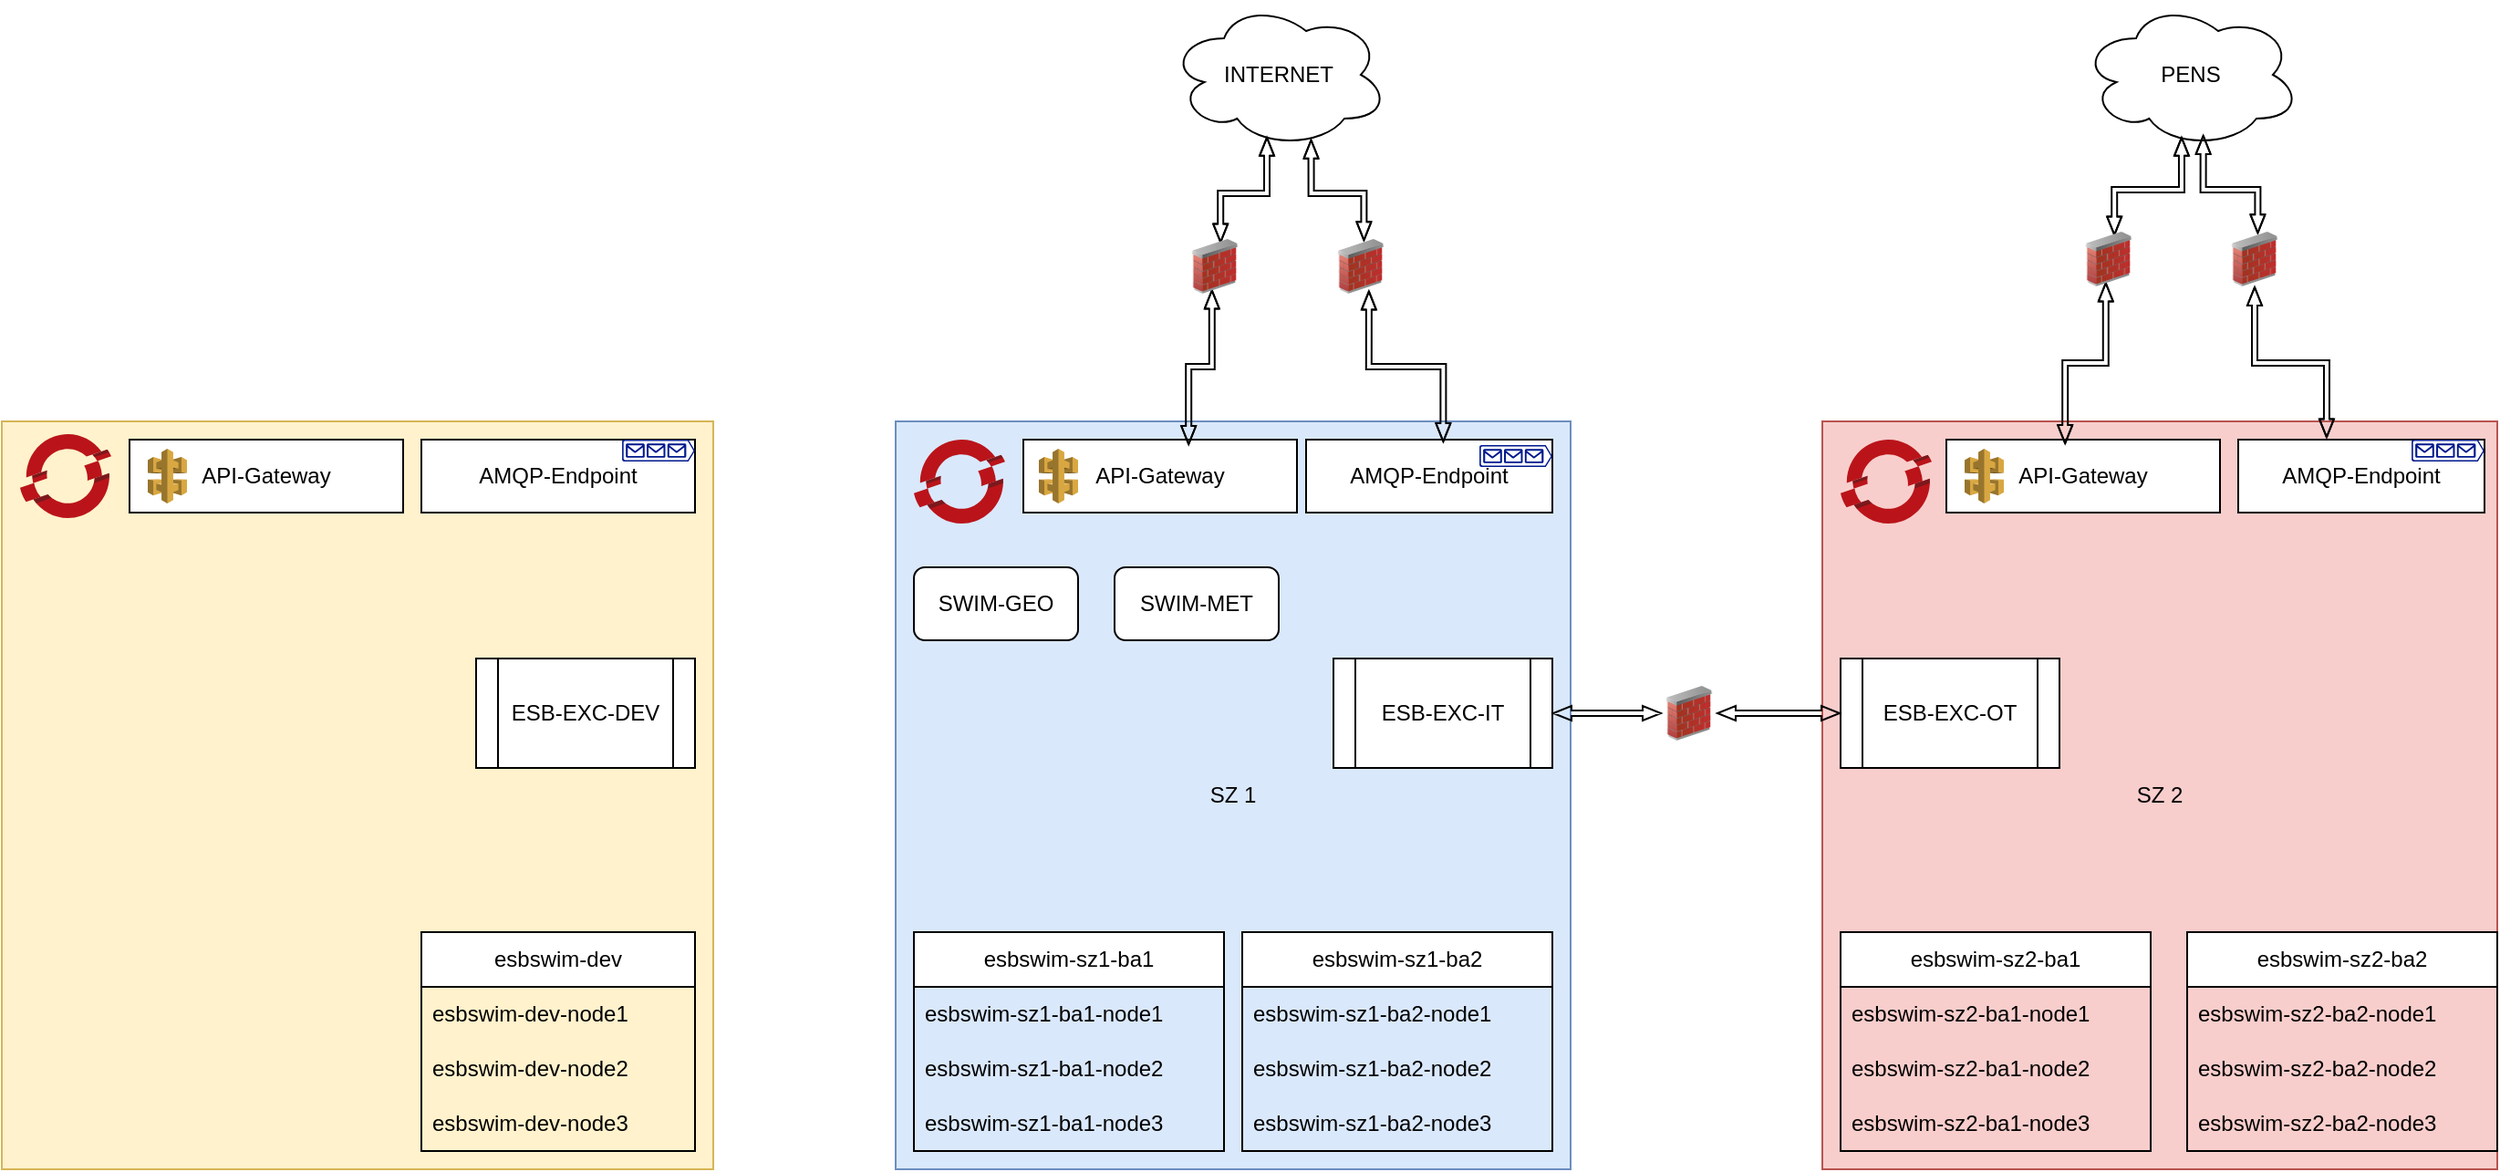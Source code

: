 <mxfile version="24.7.17">
  <diagram name="Page-1" id="FNupXKHGurG4gmG0nF9r">
    <mxGraphModel dx="2887" dy="1863" grid="1" gridSize="10" guides="1" tooltips="1" connect="1" arrows="1" fold="1" page="1" pageScale="1" pageWidth="850" pageHeight="1100" math="0" shadow="0">
      <root>
        <mxCell id="0" />
        <mxCell id="1" parent="0" />
        <mxCell id="O3PTXH11fTzjpiajHuYh-46" value="" style="group" vertex="1" connectable="0" parent="1">
          <mxGeometry x="200" y="-230" width="370" height="410" as="geometry" />
        </mxCell>
        <mxCell id="O3PTXH11fTzjpiajHuYh-37" value="SZ 1" style="rounded=0;whiteSpace=wrap;html=1;fillColor=#dae8fc;strokeColor=#6c8ebf;" vertex="1" parent="O3PTXH11fTzjpiajHuYh-46">
          <mxGeometry width="370" height="410" as="geometry" />
        </mxCell>
        <mxCell id="O3PTXH11fTzjpiajHuYh-9" value="&lt;div&gt;esbswim-sz1-ba1&lt;/div&gt;" style="swimlane;fontStyle=0;childLayout=stackLayout;horizontal=1;startSize=30;horizontalStack=0;resizeParent=1;resizeParentMax=0;resizeLast=0;collapsible=1;marginBottom=0;whiteSpace=wrap;html=1;" vertex="1" parent="O3PTXH11fTzjpiajHuYh-46">
          <mxGeometry x="10" y="280" width="170" height="120" as="geometry" />
        </mxCell>
        <mxCell id="O3PTXH11fTzjpiajHuYh-10" value="&lt;div&gt;&lt;div&gt;esbswim-sz1-ba1-node1&lt;/div&gt;&lt;/div&gt;" style="text;strokeColor=none;fillColor=none;align=left;verticalAlign=middle;spacingLeft=4;spacingRight=4;overflow=hidden;points=[[0,0.5],[1,0.5]];portConstraint=eastwest;rotatable=0;whiteSpace=wrap;html=1;" vertex="1" parent="O3PTXH11fTzjpiajHuYh-9">
          <mxGeometry y="30" width="170" height="30" as="geometry" />
        </mxCell>
        <mxCell id="O3PTXH11fTzjpiajHuYh-11" value="&lt;div&gt;esbswim-sz1-ba1-node2&lt;/div&gt;" style="text;strokeColor=none;fillColor=none;align=left;verticalAlign=middle;spacingLeft=4;spacingRight=4;overflow=hidden;points=[[0,0.5],[1,0.5]];portConstraint=eastwest;rotatable=0;whiteSpace=wrap;html=1;" vertex="1" parent="O3PTXH11fTzjpiajHuYh-9">
          <mxGeometry y="60" width="170" height="30" as="geometry" />
        </mxCell>
        <mxCell id="O3PTXH11fTzjpiajHuYh-12" value="&lt;div&gt;esbswim-sz1-ba1-node3&lt;/div&gt;" style="text;strokeColor=none;fillColor=none;align=left;verticalAlign=middle;spacingLeft=4;spacingRight=4;overflow=hidden;points=[[0,0.5],[1,0.5]];portConstraint=eastwest;rotatable=0;whiteSpace=wrap;html=1;" vertex="1" parent="O3PTXH11fTzjpiajHuYh-9">
          <mxGeometry y="90" width="170" height="30" as="geometry" />
        </mxCell>
        <mxCell id="O3PTXH11fTzjpiajHuYh-17" value="&lt;div&gt;esbswim-sz1-ba2&lt;/div&gt;" style="swimlane;fontStyle=0;childLayout=stackLayout;horizontal=1;startSize=30;horizontalStack=0;resizeParent=1;resizeParentMax=0;resizeLast=0;collapsible=1;marginBottom=0;whiteSpace=wrap;html=1;" vertex="1" parent="O3PTXH11fTzjpiajHuYh-46">
          <mxGeometry x="190" y="280" width="170" height="120" as="geometry" />
        </mxCell>
        <mxCell id="O3PTXH11fTzjpiajHuYh-18" value="&lt;div&gt;&lt;div&gt;esbswim-sz1-ba2-node1&lt;/div&gt;&lt;/div&gt;" style="text;strokeColor=none;fillColor=none;align=left;verticalAlign=middle;spacingLeft=4;spacingRight=4;overflow=hidden;points=[[0,0.5],[1,0.5]];portConstraint=eastwest;rotatable=0;whiteSpace=wrap;html=1;" vertex="1" parent="O3PTXH11fTzjpiajHuYh-17">
          <mxGeometry y="30" width="170" height="30" as="geometry" />
        </mxCell>
        <mxCell id="O3PTXH11fTzjpiajHuYh-19" value="&lt;div&gt;esbswim-sz1-ba2-node2&lt;/div&gt;" style="text;strokeColor=none;fillColor=none;align=left;verticalAlign=middle;spacingLeft=4;spacingRight=4;overflow=hidden;points=[[0,0.5],[1,0.5]];portConstraint=eastwest;rotatable=0;whiteSpace=wrap;html=1;" vertex="1" parent="O3PTXH11fTzjpiajHuYh-17">
          <mxGeometry y="60" width="170" height="30" as="geometry" />
        </mxCell>
        <mxCell id="O3PTXH11fTzjpiajHuYh-20" value="&lt;div&gt;esbswim-sz1-ba2-node3&lt;/div&gt;" style="text;strokeColor=none;fillColor=none;align=left;verticalAlign=middle;spacingLeft=4;spacingRight=4;overflow=hidden;points=[[0,0.5],[1,0.5]];portConstraint=eastwest;rotatable=0;whiteSpace=wrap;html=1;" vertex="1" parent="O3PTXH11fTzjpiajHuYh-17">
          <mxGeometry y="90" width="170" height="30" as="geometry" />
        </mxCell>
        <mxCell id="O3PTXH11fTzjpiajHuYh-34" value="" style="image;sketch=0;aspect=fixed;html=1;points=[];align=center;fontSize=12;image=img/lib/mscae/OpenShift.svg;" vertex="1" parent="O3PTXH11fTzjpiajHuYh-46">
          <mxGeometry x="10" y="10" width="50" height="46" as="geometry" />
        </mxCell>
        <mxCell id="O3PTXH11fTzjpiajHuYh-39" value="SWIM-GEO" style="rounded=1;whiteSpace=wrap;html=1;" vertex="1" parent="O3PTXH11fTzjpiajHuYh-46">
          <mxGeometry x="10" y="80" width="90" height="40" as="geometry" />
        </mxCell>
        <mxCell id="O3PTXH11fTzjpiajHuYh-40" value="SWIM-MET" style="rounded=1;whiteSpace=wrap;html=1;" vertex="1" parent="O3PTXH11fTzjpiajHuYh-46">
          <mxGeometry x="120" y="80" width="90" height="40" as="geometry" />
        </mxCell>
        <mxCell id="O3PTXH11fTzjpiajHuYh-42" value="&lt;div&gt;ESB-EXC-IT&lt;/div&gt;" style="shape=process;whiteSpace=wrap;html=1;backgroundOutline=1;" vertex="1" parent="O3PTXH11fTzjpiajHuYh-46">
          <mxGeometry x="240" y="130" width="120" height="60" as="geometry" />
        </mxCell>
        <mxCell id="O3PTXH11fTzjpiajHuYh-65" value="&lt;div&gt;API-Gateway&lt;/div&gt;" style="rounded=0;whiteSpace=wrap;html=1;" vertex="1" parent="O3PTXH11fTzjpiajHuYh-46">
          <mxGeometry x="70" y="10" width="150" height="40" as="geometry" />
        </mxCell>
        <mxCell id="O3PTXH11fTzjpiajHuYh-67" value="AMQP-Endpoint" style="rounded=0;whiteSpace=wrap;html=1;" vertex="1" parent="O3PTXH11fTzjpiajHuYh-46">
          <mxGeometry x="225" y="10" width="135" height="40" as="geometry" />
        </mxCell>
        <mxCell id="O3PTXH11fTzjpiajHuYh-68" value="" style="sketch=0;aspect=fixed;pointerEvents=1;shadow=0;dashed=0;html=1;strokeColor=none;labelPosition=center;verticalLabelPosition=bottom;verticalAlign=top;align=center;fillColor=#00188D;shape=mxgraph.azure.queue_generic" vertex="1" parent="O3PTXH11fTzjpiajHuYh-46">
          <mxGeometry x="320" y="13" width="40" height="12" as="geometry" />
        </mxCell>
        <mxCell id="O3PTXH11fTzjpiajHuYh-47" value="" style="group" vertex="1" connectable="0" parent="1">
          <mxGeometry x="708" y="-230" width="370" height="410" as="geometry" />
        </mxCell>
        <mxCell id="O3PTXH11fTzjpiajHuYh-38" value="&lt;div&gt;SZ 2&lt;/div&gt;" style="rounded=0;whiteSpace=wrap;html=1;fillColor=#f8cecc;strokeColor=#b85450;" vertex="1" parent="O3PTXH11fTzjpiajHuYh-47">
          <mxGeometry width="370" height="410" as="geometry" />
        </mxCell>
        <mxCell id="O3PTXH11fTzjpiajHuYh-21" value="&lt;div&gt;esbswim-sz2-ba1&lt;/div&gt;" style="swimlane;fontStyle=0;childLayout=stackLayout;horizontal=1;startSize=30;horizontalStack=0;resizeParent=1;resizeParentMax=0;resizeLast=0;collapsible=1;marginBottom=0;whiteSpace=wrap;html=1;" vertex="1" parent="O3PTXH11fTzjpiajHuYh-47">
          <mxGeometry x="10" y="280" width="170" height="120" as="geometry" />
        </mxCell>
        <mxCell id="O3PTXH11fTzjpiajHuYh-22" value="&lt;div&gt;&lt;div&gt;esbswim-sz2-ba1-node1&lt;/div&gt;&lt;/div&gt;" style="text;strokeColor=none;fillColor=none;align=left;verticalAlign=middle;spacingLeft=4;spacingRight=4;overflow=hidden;points=[[0,0.5],[1,0.5]];portConstraint=eastwest;rotatable=0;whiteSpace=wrap;html=1;" vertex="1" parent="O3PTXH11fTzjpiajHuYh-21">
          <mxGeometry y="30" width="170" height="30" as="geometry" />
        </mxCell>
        <mxCell id="O3PTXH11fTzjpiajHuYh-23" value="&lt;div&gt;esbswim-sz2-ba1-node2&lt;/div&gt;" style="text;strokeColor=none;fillColor=none;align=left;verticalAlign=middle;spacingLeft=4;spacingRight=4;overflow=hidden;points=[[0,0.5],[1,0.5]];portConstraint=eastwest;rotatable=0;whiteSpace=wrap;html=1;" vertex="1" parent="O3PTXH11fTzjpiajHuYh-21">
          <mxGeometry y="60" width="170" height="30" as="geometry" />
        </mxCell>
        <mxCell id="O3PTXH11fTzjpiajHuYh-24" value="&lt;div&gt;esbswim-sz2-ba1-node3&lt;/div&gt;" style="text;strokeColor=none;fillColor=none;align=left;verticalAlign=middle;spacingLeft=4;spacingRight=4;overflow=hidden;points=[[0,0.5],[1,0.5]];portConstraint=eastwest;rotatable=0;whiteSpace=wrap;html=1;" vertex="1" parent="O3PTXH11fTzjpiajHuYh-21">
          <mxGeometry y="90" width="170" height="30" as="geometry" />
        </mxCell>
        <mxCell id="O3PTXH11fTzjpiajHuYh-25" value="&lt;div&gt;esbswim-sz2-ba2&lt;/div&gt;" style="swimlane;fontStyle=0;childLayout=stackLayout;horizontal=1;startSize=30;horizontalStack=0;resizeParent=1;resizeParentMax=0;resizeLast=0;collapsible=1;marginBottom=0;whiteSpace=wrap;html=1;" vertex="1" parent="O3PTXH11fTzjpiajHuYh-47">
          <mxGeometry x="200" y="280" width="170" height="120" as="geometry" />
        </mxCell>
        <mxCell id="O3PTXH11fTzjpiajHuYh-26" value="&lt;div&gt;&lt;div&gt;esbswim-sz2-ba2-node1&lt;/div&gt;&lt;/div&gt;" style="text;strokeColor=none;fillColor=none;align=left;verticalAlign=middle;spacingLeft=4;spacingRight=4;overflow=hidden;points=[[0,0.5],[1,0.5]];portConstraint=eastwest;rotatable=0;whiteSpace=wrap;html=1;" vertex="1" parent="O3PTXH11fTzjpiajHuYh-25">
          <mxGeometry y="30" width="170" height="30" as="geometry" />
        </mxCell>
        <mxCell id="O3PTXH11fTzjpiajHuYh-27" value="&lt;div&gt;esbswim-sz2-ba2-node2&lt;/div&gt;" style="text;strokeColor=none;fillColor=none;align=left;verticalAlign=middle;spacingLeft=4;spacingRight=4;overflow=hidden;points=[[0,0.5],[1,0.5]];portConstraint=eastwest;rotatable=0;whiteSpace=wrap;html=1;" vertex="1" parent="O3PTXH11fTzjpiajHuYh-25">
          <mxGeometry y="60" width="170" height="30" as="geometry" />
        </mxCell>
        <mxCell id="O3PTXH11fTzjpiajHuYh-28" value="&lt;div&gt;esbswim-sz2-ba2-node3&lt;/div&gt;" style="text;strokeColor=none;fillColor=none;align=left;verticalAlign=middle;spacingLeft=4;spacingRight=4;overflow=hidden;points=[[0,0.5],[1,0.5]];portConstraint=eastwest;rotatable=0;whiteSpace=wrap;html=1;" vertex="1" parent="O3PTXH11fTzjpiajHuYh-25">
          <mxGeometry y="90" width="170" height="30" as="geometry" />
        </mxCell>
        <mxCell id="O3PTXH11fTzjpiajHuYh-35" value="" style="image;sketch=0;aspect=fixed;html=1;points=[];align=center;fontSize=12;image=img/lib/mscae/OpenShift.svg;" vertex="1" parent="O3PTXH11fTzjpiajHuYh-47">
          <mxGeometry x="10" y="10" width="50" height="46" as="geometry" />
        </mxCell>
        <mxCell id="O3PTXH11fTzjpiajHuYh-43" value="&lt;div&gt;ESB-EXC-OT&lt;/div&gt;" style="shape=process;whiteSpace=wrap;html=1;backgroundOutline=1;" vertex="1" parent="O3PTXH11fTzjpiajHuYh-47">
          <mxGeometry x="10" y="130" width="120" height="60" as="geometry" />
        </mxCell>
        <mxCell id="O3PTXH11fTzjpiajHuYh-71" value="AMQP-Endpoint" style="rounded=0;whiteSpace=wrap;html=1;" vertex="1" parent="O3PTXH11fTzjpiajHuYh-47">
          <mxGeometry x="228" y="10" width="135" height="40" as="geometry" />
        </mxCell>
        <mxCell id="O3PTXH11fTzjpiajHuYh-74" value="" style="group" vertex="1" connectable="0" parent="O3PTXH11fTzjpiajHuYh-47">
          <mxGeometry x="68" y="10" width="150" height="40" as="geometry" />
        </mxCell>
        <mxCell id="O3PTXH11fTzjpiajHuYh-70" value="&lt;div&gt;API-Gateway&lt;/div&gt;" style="rounded=0;whiteSpace=wrap;html=1;" vertex="1" parent="O3PTXH11fTzjpiajHuYh-74">
          <mxGeometry width="150" height="40" as="geometry" />
        </mxCell>
        <mxCell id="O3PTXH11fTzjpiajHuYh-73" value="" style="outlineConnect=0;dashed=0;verticalLabelPosition=bottom;verticalAlign=top;align=center;html=1;shape=mxgraph.aws3.api_gateway;fillColor=#D9A741;gradientColor=none;" vertex="1" parent="O3PTXH11fTzjpiajHuYh-74">
          <mxGeometry x="10" y="5" width="21.5" height="30" as="geometry" />
        </mxCell>
        <mxCell id="O3PTXH11fTzjpiajHuYh-92" value="" style="sketch=0;aspect=fixed;pointerEvents=1;shadow=0;dashed=0;html=1;strokeColor=none;labelPosition=center;verticalLabelPosition=bottom;verticalAlign=top;align=center;fillColor=#00188D;shape=mxgraph.azure.queue_generic" vertex="1" parent="O3PTXH11fTzjpiajHuYh-47">
          <mxGeometry x="323" y="10" width="40" height="12" as="geometry" />
        </mxCell>
        <mxCell id="O3PTXH11fTzjpiajHuYh-45" value="" style="shape=flexArrow;endArrow=classic;startArrow=classic;html=1;rounded=0;exitX=1;exitY=0.5;exitDx=0;exitDy=0;entryX=0;entryY=0.5;entryDx=0;entryDy=0;startSize=3;endSize=3;arcSize=15;width=3;startWidth=4;endWidth=4;" edge="1" parent="1" source="O3PTXH11fTzjpiajHuYh-96" target="O3PTXH11fTzjpiajHuYh-43">
          <mxGeometry width="100" height="100" relative="1" as="geometry">
            <mxPoint x="560" y="10" as="sourcePoint" />
            <mxPoint x="660" y="-90" as="targetPoint" />
          </mxGeometry>
        </mxCell>
        <mxCell id="O3PTXH11fTzjpiajHuYh-72" value="" style="outlineConnect=0;dashed=0;verticalLabelPosition=bottom;verticalAlign=top;align=center;html=1;shape=mxgraph.aws3.api_gateway;fillColor=#D9A741;gradientColor=none;" vertex="1" parent="1">
          <mxGeometry x="278.5" y="-215" width="21.5" height="30" as="geometry" />
        </mxCell>
        <mxCell id="O3PTXH11fTzjpiajHuYh-93" value="INTERNET" style="ellipse;shape=cloud;whiteSpace=wrap;html=1;" vertex="1" parent="1">
          <mxGeometry x="350" y="-460" width="120" height="80" as="geometry" />
        </mxCell>
        <mxCell id="O3PTXH11fTzjpiajHuYh-94" value="PENS" style="ellipse;shape=cloud;whiteSpace=wrap;html=1;" vertex="1" parent="1">
          <mxGeometry x="850" y="-460" width="120" height="80" as="geometry" />
        </mxCell>
        <mxCell id="O3PTXH11fTzjpiajHuYh-97" value="" style="shape=flexArrow;endArrow=classic;startArrow=classic;html=1;rounded=0;exitX=1;exitY=0.5;exitDx=0;exitDy=0;entryX=0;entryY=0.5;entryDx=0;entryDy=0;startSize=3;endSize=3;arcSize=15;width=3;startWidth=4;endWidth=4;" edge="1" parent="1" source="O3PTXH11fTzjpiajHuYh-42" target="O3PTXH11fTzjpiajHuYh-96">
          <mxGeometry width="100" height="100" relative="1" as="geometry">
            <mxPoint x="560" y="-70" as="sourcePoint" />
            <mxPoint x="718" y="-70" as="targetPoint" />
          </mxGeometry>
        </mxCell>
        <mxCell id="O3PTXH11fTzjpiajHuYh-96" value="" style="image;html=1;image=img/lib/clip_art/networking/Firewall_02_128x128.png" vertex="1" parent="1">
          <mxGeometry x="620" y="-85" width="30" height="30" as="geometry" />
        </mxCell>
        <mxCell id="O3PTXH11fTzjpiajHuYh-98" value="" style="shape=flexArrow;endArrow=classic;startArrow=classic;html=1;rounded=0;entryX=0.604;entryY=0.075;entryDx=0;entryDy=0;startSize=3;endSize=3;arcSize=15;width=3;startWidth=4;endWidth=4;entryPerimeter=0;exitX=0.446;exitY=0.924;exitDx=0;exitDy=0;exitPerimeter=0;edgeStyle=orthogonalEdgeStyle;" edge="1" parent="1" source="O3PTXH11fTzjpiajHuYh-102" target="O3PTXH11fTzjpiajHuYh-65">
          <mxGeometry width="100" height="100" relative="1" as="geometry">
            <mxPoint x="380" y="-320" as="sourcePoint" />
            <mxPoint x="440" y="-320" as="targetPoint" />
          </mxGeometry>
        </mxCell>
        <mxCell id="O3PTXH11fTzjpiajHuYh-99" value="" style="shape=flexArrow;endArrow=classic;startArrow=classic;html=1;rounded=0;exitX=0.648;exitY=0.942;exitDx=0;exitDy=0;startSize=3;endSize=3;arcSize=15;width=3;startWidth=4;endWidth=4;exitPerimeter=0;entryX=0.557;entryY=0.039;entryDx=0;entryDy=0;entryPerimeter=0;edgeStyle=orthogonalEdgeStyle;" edge="1" parent="1" source="O3PTXH11fTzjpiajHuYh-100" target="O3PTXH11fTzjpiajHuYh-67">
          <mxGeometry width="100" height="100" relative="1" as="geometry">
            <mxPoint x="440" y="-360" as="sourcePoint" />
            <mxPoint x="500" y="-360" as="targetPoint" />
          </mxGeometry>
        </mxCell>
        <mxCell id="O3PTXH11fTzjpiajHuYh-101" value="" style="shape=flexArrow;endArrow=classic;startArrow=classic;html=1;rounded=0;exitX=0.648;exitY=0.942;exitDx=0;exitDy=0;startSize=3;endSize=3;arcSize=15;width=3;startWidth=4;endWidth=4;exitPerimeter=0;entryX=0.557;entryY=0.039;entryDx=0;entryDy=0;entryPerimeter=0;edgeStyle=orthogonalEdgeStyle;" edge="1" parent="1" source="O3PTXH11fTzjpiajHuYh-93" target="O3PTXH11fTzjpiajHuYh-100">
          <mxGeometry width="100" height="100" relative="1" as="geometry">
            <mxPoint x="428" y="-385" as="sourcePoint" />
            <mxPoint x="500" y="-218" as="targetPoint" />
          </mxGeometry>
        </mxCell>
        <mxCell id="O3PTXH11fTzjpiajHuYh-100" value="" style="image;html=1;image=img/lib/clip_art/networking/Firewall_02_128x128.png" vertex="1" parent="1">
          <mxGeometry x="440" y="-330" width="30" height="30" as="geometry" />
        </mxCell>
        <mxCell id="O3PTXH11fTzjpiajHuYh-103" value="" style="shape=flexArrow;endArrow=classic;startArrow=classic;html=1;rounded=0;entryX=0.604;entryY=0.075;entryDx=0;entryDy=0;startSize=3;endSize=3;arcSize=15;width=3;startWidth=4;endWidth=4;entryPerimeter=0;exitX=0.446;exitY=0.924;exitDx=0;exitDy=0;exitPerimeter=0;edgeStyle=orthogonalEdgeStyle;" edge="1" parent="1" source="O3PTXH11fTzjpiajHuYh-93" target="O3PTXH11fTzjpiajHuYh-102">
          <mxGeometry width="100" height="100" relative="1" as="geometry">
            <mxPoint x="404" y="-386" as="sourcePoint" />
            <mxPoint x="361" y="-217" as="targetPoint" />
          </mxGeometry>
        </mxCell>
        <mxCell id="O3PTXH11fTzjpiajHuYh-102" value="" style="image;html=1;image=img/lib/clip_art/networking/Firewall_02_128x128.png" vertex="1" parent="1">
          <mxGeometry x="360" y="-330" width="30" height="30" as="geometry" />
        </mxCell>
        <mxCell id="O3PTXH11fTzjpiajHuYh-111" value="" style="shape=flexArrow;endArrow=classic;startArrow=classic;html=1;rounded=0;entryX=0.434;entryY=0.063;entryDx=0;entryDy=0;startSize=3;endSize=3;arcSize=15;width=3;startWidth=4;endWidth=4;entryPerimeter=0;exitX=0.446;exitY=0.924;exitDx=0;exitDy=0;exitPerimeter=0;edgeStyle=orthogonalEdgeStyle;" edge="1" parent="1" source="O3PTXH11fTzjpiajHuYh-116" target="O3PTXH11fTzjpiajHuYh-70">
          <mxGeometry width="100" height="100" relative="1" as="geometry">
            <mxPoint x="870" y="-324" as="sourcePoint" />
            <mxPoint x="851" y="-221" as="targetPoint" />
          </mxGeometry>
        </mxCell>
        <mxCell id="O3PTXH11fTzjpiajHuYh-112" value="" style="shape=flexArrow;endArrow=classic;startArrow=classic;html=1;rounded=0;exitX=0.5;exitY=1;exitDx=0;exitDy=0;startSize=3;endSize=3;arcSize=15;width=3;startWidth=4;endWidth=4;entryX=0.359;entryY=-0.02;entryDx=0;entryDy=0;entryPerimeter=0;edgeStyle=orthogonalEdgeStyle;" edge="1" parent="1" source="O3PTXH11fTzjpiajHuYh-114" target="O3PTXH11fTzjpiajHuYh-71">
          <mxGeometry width="100" height="100" relative="1" as="geometry">
            <mxPoint x="930" y="-364" as="sourcePoint" />
            <mxPoint x="990" y="-222" as="targetPoint" />
          </mxGeometry>
        </mxCell>
        <mxCell id="O3PTXH11fTzjpiajHuYh-113" value="" style="shape=flexArrow;endArrow=classic;startArrow=classic;html=1;rounded=0;exitX=0.557;exitY=0.912;exitDx=0;exitDy=0;startSize=3;endSize=3;arcSize=15;width=3;startWidth=4;endWidth=4;exitPerimeter=0;entryX=0.557;entryY=0.039;entryDx=0;entryDy=0;entryPerimeter=0;edgeStyle=orthogonalEdgeStyle;" edge="1" parent="1" target="O3PTXH11fTzjpiajHuYh-114" source="O3PTXH11fTzjpiajHuYh-94">
          <mxGeometry width="100" height="100" relative="1" as="geometry">
            <mxPoint x="918" y="-389" as="sourcePoint" />
            <mxPoint x="990" y="-222" as="targetPoint" />
          </mxGeometry>
        </mxCell>
        <mxCell id="O3PTXH11fTzjpiajHuYh-114" value="" style="image;html=1;image=img/lib/clip_art/networking/Firewall_02_128x128.png" vertex="1" parent="1">
          <mxGeometry x="930" y="-334" width="30" height="30" as="geometry" />
        </mxCell>
        <mxCell id="O3PTXH11fTzjpiajHuYh-115" value="" style="shape=flexArrow;endArrow=classic;startArrow=classic;html=1;rounded=0;entryX=0.604;entryY=0.075;entryDx=0;entryDy=0;startSize=3;endSize=3;arcSize=15;width=3;startWidth=4;endWidth=4;entryPerimeter=0;exitX=0.458;exitY=0.924;exitDx=0;exitDy=0;exitPerimeter=0;edgeStyle=orthogonalEdgeStyle;" edge="1" parent="1" target="O3PTXH11fTzjpiajHuYh-116" source="O3PTXH11fTzjpiajHuYh-94">
          <mxGeometry width="100" height="100" relative="1" as="geometry">
            <mxPoint x="894" y="-390" as="sourcePoint" />
            <mxPoint x="851" y="-221" as="targetPoint" />
          </mxGeometry>
        </mxCell>
        <mxCell id="O3PTXH11fTzjpiajHuYh-116" value="" style="image;html=1;image=img/lib/clip_art/networking/Firewall_02_128x128.png" vertex="1" parent="1">
          <mxGeometry x="850" y="-334" width="30" height="30" as="geometry" />
        </mxCell>
        <mxCell id="O3PTXH11fTzjpiajHuYh-158" value="" style="group" vertex="1" connectable="0" parent="1">
          <mxGeometry x="-290" y="-230" width="390" height="410" as="geometry" />
        </mxCell>
        <mxCell id="O3PTXH11fTzjpiajHuYh-117" value="" style="rounded=0;whiteSpace=wrap;html=1;fillColor=#fff2cc;strokeColor=#d6b656;" vertex="1" parent="O3PTXH11fTzjpiajHuYh-158">
          <mxGeometry width="390" height="410" as="geometry" />
        </mxCell>
        <mxCell id="O3PTXH11fTzjpiajHuYh-29" value="&lt;div&gt;esbswim-dev&lt;/div&gt;" style="swimlane;fontStyle=0;childLayout=stackLayout;horizontal=1;startSize=30;horizontalStack=0;resizeParent=1;resizeParentMax=0;resizeLast=0;collapsible=1;marginBottom=0;whiteSpace=wrap;html=1;" vertex="1" parent="O3PTXH11fTzjpiajHuYh-158">
          <mxGeometry x="230" y="280" width="150" height="120" as="geometry" />
        </mxCell>
        <mxCell id="O3PTXH11fTzjpiajHuYh-30" value="&lt;div&gt;&lt;div&gt;esbswim-dev-node1&lt;/div&gt;&lt;/div&gt;" style="text;strokeColor=none;fillColor=none;align=left;verticalAlign=middle;spacingLeft=4;spacingRight=4;overflow=hidden;points=[[0,0.5],[1,0.5]];portConstraint=eastwest;rotatable=0;whiteSpace=wrap;html=1;" vertex="1" parent="O3PTXH11fTzjpiajHuYh-29">
          <mxGeometry y="30" width="150" height="30" as="geometry" />
        </mxCell>
        <mxCell id="O3PTXH11fTzjpiajHuYh-31" value="&lt;div&gt;esbswim-dev-node2&lt;/div&gt;" style="text;strokeColor=none;fillColor=none;align=left;verticalAlign=middle;spacingLeft=4;spacingRight=4;overflow=hidden;points=[[0,0.5],[1,0.5]];portConstraint=eastwest;rotatable=0;whiteSpace=wrap;html=1;" vertex="1" parent="O3PTXH11fTzjpiajHuYh-29">
          <mxGeometry y="60" width="150" height="30" as="geometry" />
        </mxCell>
        <mxCell id="O3PTXH11fTzjpiajHuYh-32" value="&lt;div&gt;esbswim-dev-node3&lt;/div&gt;" style="text;strokeColor=none;fillColor=none;align=left;verticalAlign=middle;spacingLeft=4;spacingRight=4;overflow=hidden;points=[[0,0.5],[1,0.5]];portConstraint=eastwest;rotatable=0;whiteSpace=wrap;html=1;" vertex="1" parent="O3PTXH11fTzjpiajHuYh-29">
          <mxGeometry y="90" width="150" height="30" as="geometry" />
        </mxCell>
        <mxCell id="O3PTXH11fTzjpiajHuYh-33" value="" style="image;sketch=0;aspect=fixed;html=1;points=[];align=center;fontSize=12;image=img/lib/mscae/OpenShift.svg;" vertex="1" parent="O3PTXH11fTzjpiajHuYh-158">
          <mxGeometry x="10" y="7" width="50" height="46" as="geometry" />
        </mxCell>
        <mxCell id="O3PTXH11fTzjpiajHuYh-118" value="" style="group" vertex="1" connectable="0" parent="O3PTXH11fTzjpiajHuYh-158">
          <mxGeometry x="70" y="10" width="150" height="40" as="geometry" />
        </mxCell>
        <mxCell id="O3PTXH11fTzjpiajHuYh-119" value="&lt;div&gt;API-Gateway&lt;/div&gt;" style="rounded=0;whiteSpace=wrap;html=1;" vertex="1" parent="O3PTXH11fTzjpiajHuYh-118">
          <mxGeometry width="150" height="40" as="geometry" />
        </mxCell>
        <mxCell id="O3PTXH11fTzjpiajHuYh-120" value="" style="outlineConnect=0;dashed=0;verticalLabelPosition=bottom;verticalAlign=top;align=center;html=1;shape=mxgraph.aws3.api_gateway;fillColor=#D9A741;gradientColor=none;" vertex="1" parent="O3PTXH11fTzjpiajHuYh-118">
          <mxGeometry x="10" y="5" width="21.5" height="30" as="geometry" />
        </mxCell>
        <mxCell id="O3PTXH11fTzjpiajHuYh-138" value="AMQP-Endpoint" style="rounded=0;whiteSpace=wrap;html=1;" vertex="1" parent="O3PTXH11fTzjpiajHuYh-158">
          <mxGeometry x="230" y="10" width="150" height="40" as="geometry" />
        </mxCell>
        <mxCell id="O3PTXH11fTzjpiajHuYh-139" value="" style="sketch=0;aspect=fixed;pointerEvents=1;shadow=0;dashed=0;html=1;strokeColor=none;labelPosition=center;verticalLabelPosition=bottom;verticalAlign=top;align=center;fillColor=#00188D;shape=mxgraph.azure.queue_generic" vertex="1" parent="O3PTXH11fTzjpiajHuYh-158">
          <mxGeometry x="340" y="10" width="40" height="12" as="geometry" />
        </mxCell>
        <mxCell id="O3PTXH11fTzjpiajHuYh-157" value="&lt;div&gt;ESB-EXC-DEV&lt;/div&gt;" style="shape=process;whiteSpace=wrap;html=1;backgroundOutline=1;" vertex="1" parent="O3PTXH11fTzjpiajHuYh-158">
          <mxGeometry x="260" y="130" width="120" height="60" as="geometry" />
        </mxCell>
      </root>
    </mxGraphModel>
  </diagram>
</mxfile>
